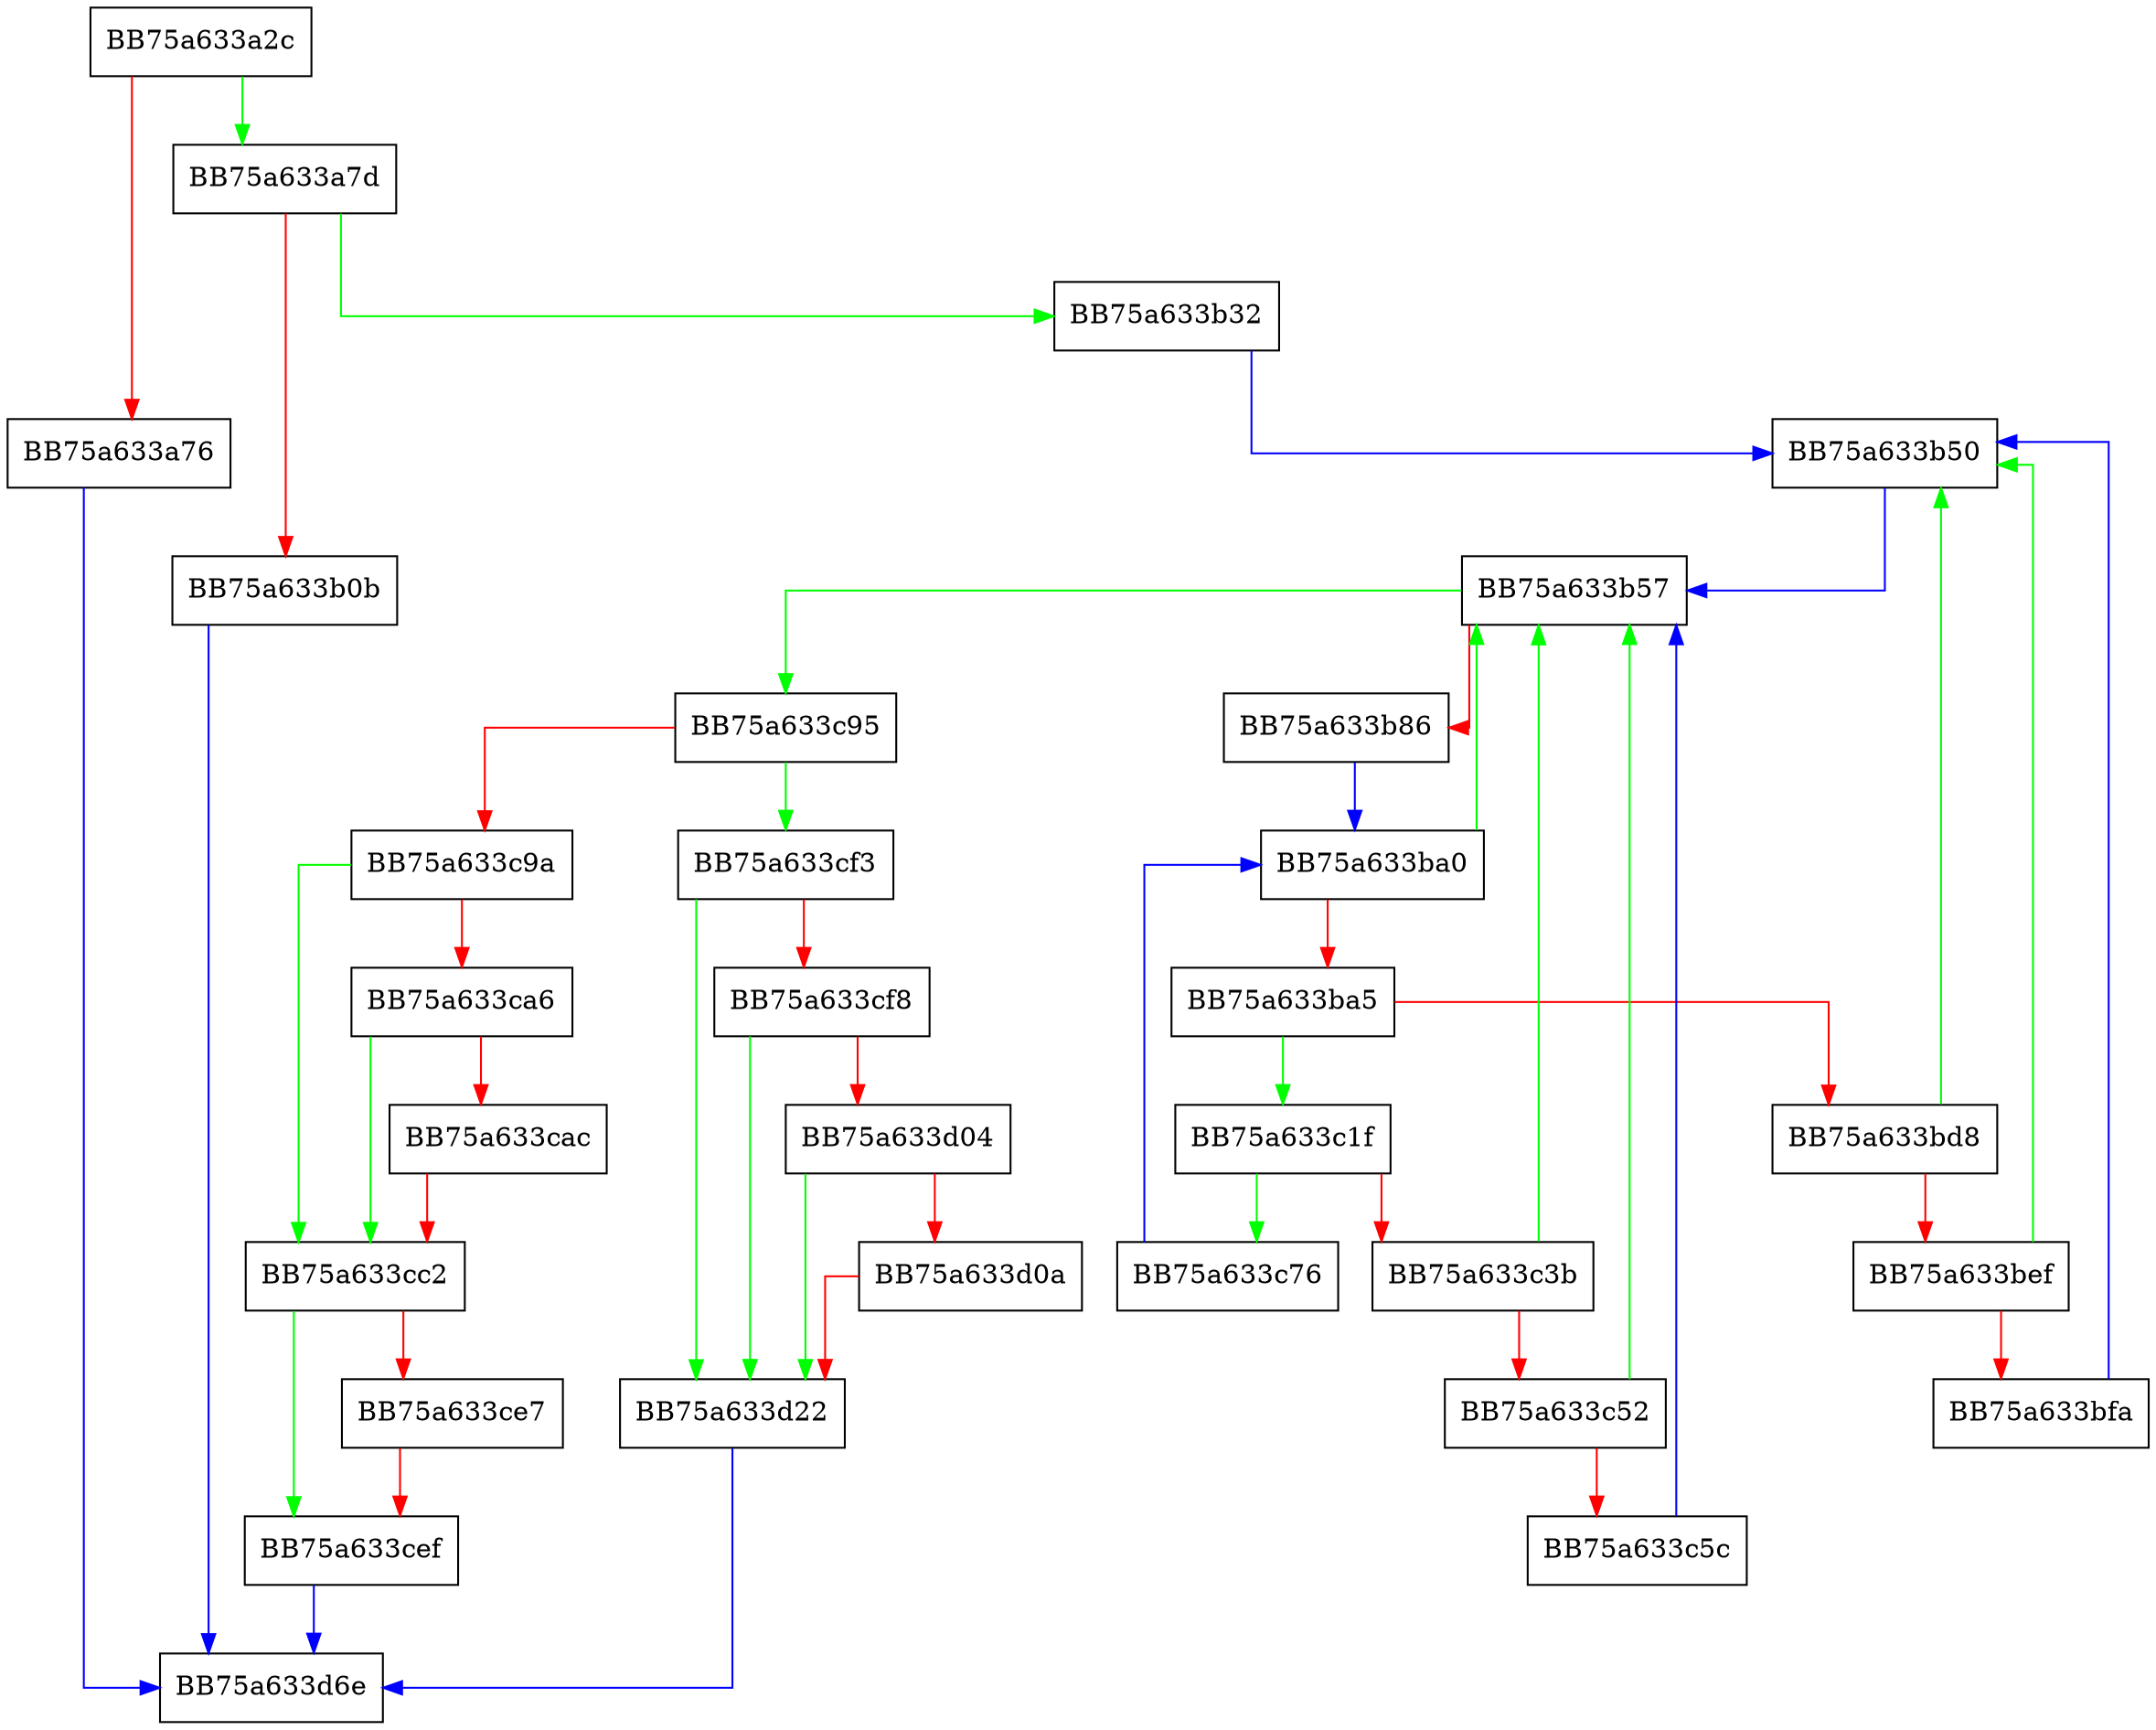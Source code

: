 digraph zstd_unpack_worker {
  node [shape="box"];
  graph [splines=ortho];
  BB75a633a2c -> BB75a633a7d [color="green"];
  BB75a633a2c -> BB75a633a76 [color="red"];
  BB75a633a76 -> BB75a633d6e [color="blue"];
  BB75a633a7d -> BB75a633b32 [color="green"];
  BB75a633a7d -> BB75a633b0b [color="red"];
  BB75a633b0b -> BB75a633d6e [color="blue"];
  BB75a633b32 -> BB75a633b50 [color="blue"];
  BB75a633b50 -> BB75a633b57 [color="blue"];
  BB75a633b57 -> BB75a633c95 [color="green"];
  BB75a633b57 -> BB75a633b86 [color="red"];
  BB75a633b86 -> BB75a633ba0 [color="blue"];
  BB75a633ba0 -> BB75a633b57 [color="green"];
  BB75a633ba0 -> BB75a633ba5 [color="red"];
  BB75a633ba5 -> BB75a633c1f [color="green"];
  BB75a633ba5 -> BB75a633bd8 [color="red"];
  BB75a633bd8 -> BB75a633b50 [color="green"];
  BB75a633bd8 -> BB75a633bef [color="red"];
  BB75a633bef -> BB75a633b50 [color="green"];
  BB75a633bef -> BB75a633bfa [color="red"];
  BB75a633bfa -> BB75a633b50 [color="blue"];
  BB75a633c1f -> BB75a633c76 [color="green"];
  BB75a633c1f -> BB75a633c3b [color="red"];
  BB75a633c3b -> BB75a633b57 [color="green"];
  BB75a633c3b -> BB75a633c52 [color="red"];
  BB75a633c52 -> BB75a633b57 [color="green"];
  BB75a633c52 -> BB75a633c5c [color="red"];
  BB75a633c5c -> BB75a633b57 [color="blue"];
  BB75a633c76 -> BB75a633ba0 [color="blue"];
  BB75a633c95 -> BB75a633cf3 [color="green"];
  BB75a633c95 -> BB75a633c9a [color="red"];
  BB75a633c9a -> BB75a633cc2 [color="green"];
  BB75a633c9a -> BB75a633ca6 [color="red"];
  BB75a633ca6 -> BB75a633cc2 [color="green"];
  BB75a633ca6 -> BB75a633cac [color="red"];
  BB75a633cac -> BB75a633cc2 [color="red"];
  BB75a633cc2 -> BB75a633cef [color="green"];
  BB75a633cc2 -> BB75a633ce7 [color="red"];
  BB75a633ce7 -> BB75a633cef [color="red"];
  BB75a633cef -> BB75a633d6e [color="blue"];
  BB75a633cf3 -> BB75a633d22 [color="green"];
  BB75a633cf3 -> BB75a633cf8 [color="red"];
  BB75a633cf8 -> BB75a633d22 [color="green"];
  BB75a633cf8 -> BB75a633d04 [color="red"];
  BB75a633d04 -> BB75a633d22 [color="green"];
  BB75a633d04 -> BB75a633d0a [color="red"];
  BB75a633d0a -> BB75a633d22 [color="red"];
  BB75a633d22 -> BB75a633d6e [color="blue"];
}